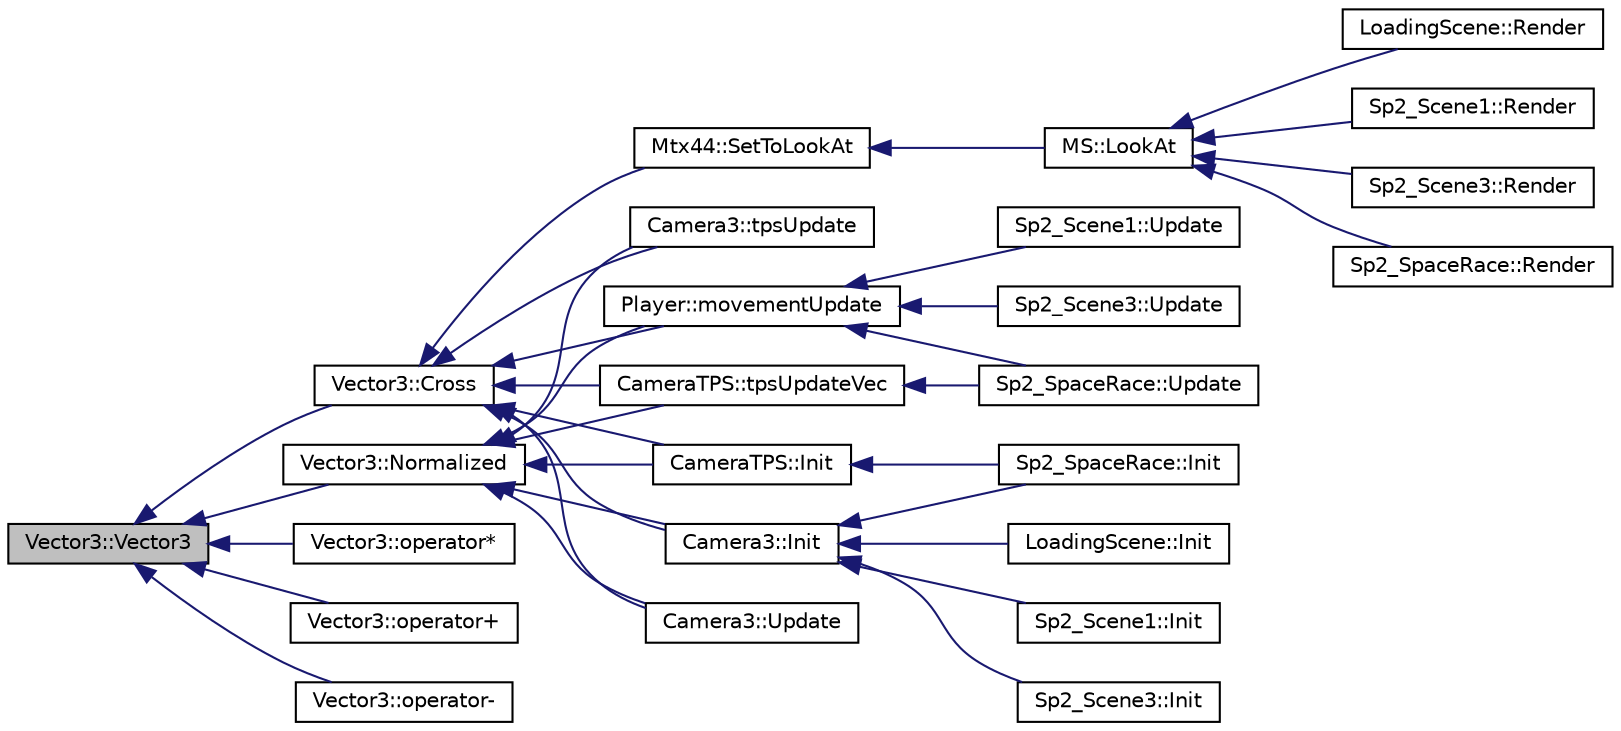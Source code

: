 digraph "Vector3::Vector3"
{
  bgcolor="transparent";
  edge [fontname="Helvetica",fontsize="10",labelfontname="Helvetica",labelfontsize="10"];
  node [fontname="Helvetica",fontsize="10",shape=record];
  rankdir="LR";
  Node1 [label="Vector3::Vector3",height=0.2,width=0.4,color="black", fillcolor="grey75", style="filled", fontcolor="black"];
  Node1 -> Node2 [dir="back",color="midnightblue",fontsize="10",style="solid",fontname="Helvetica"];
  Node2 [label="Vector3::Cross",height=0.2,width=0.4,color="black",URL="$structVector3.html#aa1cdc5357009b47fe585ddd61e263aad",tooltip="Cross product of 2 vectors. "];
  Node2 -> Node3 [dir="back",color="midnightblue",fontsize="10",style="solid",fontname="Helvetica"];
  Node3 [label="Mtx44::SetToLookAt",height=0.2,width=0.4,color="black",URL="$classMtx44.html#a7c3d2d30d9ed5bfca2ba97d0e570930f",tooltip="Set matrix to be a lookat matrix. "];
  Node3 -> Node4 [dir="back",color="midnightblue",fontsize="10",style="solid",fontname="Helvetica"];
  Node4 [label="MS::LookAt",height=0.2,width=0.4,color="black",URL="$classMS.html#a2638cd3249260877cc31329978fb6b38",tooltip="Setup lookat matrix and push to matrix stack. "];
  Node4 -> Node5 [dir="back",color="midnightblue",fontsize="10",style="solid",fontname="Helvetica"];
  Node5 [label="LoadingScene::Render",height=0.2,width=0.4,color="black",URL="$classLoadingScene.html#a20d69f97ec73d55519a3481f32dd804b"];
  Node4 -> Node6 [dir="back",color="midnightblue",fontsize="10",style="solid",fontname="Helvetica"];
  Node6 [label="Sp2_Scene1::Render",height=0.2,width=0.4,color="black",URL="$classSp2__Scene1.html#a5d45996751484538f8f7675a1db98979"];
  Node4 -> Node7 [dir="back",color="midnightblue",fontsize="10",style="solid",fontname="Helvetica"];
  Node7 [label="Sp2_Scene3::Render",height=0.2,width=0.4,color="black",URL="$classSp2__Scene3.html#a2227ee0830c9d5f4ca486cc70b140331"];
  Node4 -> Node8 [dir="back",color="midnightblue",fontsize="10",style="solid",fontname="Helvetica"];
  Node8 [label="Sp2_SpaceRace::Render",height=0.2,width=0.4,color="black",URL="$classSp2__SpaceRace.html#a6e5a16911da0317ddce3175936fb316d"];
  Node2 -> Node9 [dir="back",color="midnightblue",fontsize="10",style="solid",fontname="Helvetica"];
  Node9 [label="Camera3::Init",height=0.2,width=0.4,color="black",URL="$classCamera3.html#a6b57f6672752e8c5dbcfa32d693c17fc"];
  Node9 -> Node10 [dir="back",color="midnightblue",fontsize="10",style="solid",fontname="Helvetica"];
  Node10 [label="LoadingScene::Init",height=0.2,width=0.4,color="black",URL="$classLoadingScene.html#ab58112cfff35f696e5479b5eaf74cbb3"];
  Node9 -> Node11 [dir="back",color="midnightblue",fontsize="10",style="solid",fontname="Helvetica"];
  Node11 [label="Sp2_Scene1::Init",height=0.2,width=0.4,color="black",URL="$classSp2__Scene1.html#a4704d16ad01dec2a8405dd55800dd84b"];
  Node9 -> Node12 [dir="back",color="midnightblue",fontsize="10",style="solid",fontname="Helvetica"];
  Node12 [label="Sp2_Scene3::Init",height=0.2,width=0.4,color="black",URL="$classSp2__Scene3.html#a8f774405ee31eaf42274079a2d0a03ee",tooltip="Init scene with game objects, light and camera positions, properties like light power. Loads OBJ and texture into scene. "];
  Node9 -> Node13 [dir="back",color="midnightblue",fontsize="10",style="solid",fontname="Helvetica"];
  Node13 [label="Sp2_SpaceRace::Init",height=0.2,width=0.4,color="black",URL="$classSp2__SpaceRace.html#a1837e0004994f2e9f885828b7788da27"];
  Node2 -> Node14 [dir="back",color="midnightblue",fontsize="10",style="solid",fontname="Helvetica"];
  Node14 [label="Camera3::Update",height=0.2,width=0.4,color="black",URL="$classCamera3.html#acc5d4103826cda6d20b80a0d35eacdbe"];
  Node2 -> Node15 [dir="back",color="midnightblue",fontsize="10",style="solid",fontname="Helvetica"];
  Node15 [label="Camera3::tpsUpdate",height=0.2,width=0.4,color="black",URL="$classCamera3.html#a00fd1ad6f418951e6d4c303e0b7e7fb0"];
  Node2 -> Node16 [dir="back",color="midnightblue",fontsize="10",style="solid",fontname="Helvetica"];
  Node16 [label="CameraTPS::Init",height=0.2,width=0.4,color="black",URL="$classCameraTPS.html#a3394f9c1704b0b93c07c9e1dc16108ff"];
  Node16 -> Node13 [dir="back",color="midnightblue",fontsize="10",style="solid",fontname="Helvetica"];
  Node2 -> Node17 [dir="back",color="midnightblue",fontsize="10",style="solid",fontname="Helvetica"];
  Node17 [label="CameraTPS::tpsUpdateVec",height=0.2,width=0.4,color="black",URL="$classCameraTPS.html#a743d5fc45867e31a8915e47173d0fcb2"];
  Node17 -> Node18 [dir="back",color="midnightblue",fontsize="10",style="solid",fontname="Helvetica"];
  Node18 [label="Sp2_SpaceRace::Update",height=0.2,width=0.4,color="black",URL="$classSp2__SpaceRace.html#a60fa1a4bdef9cafbb6e6a5fac974ed5d"];
  Node2 -> Node19 [dir="back",color="midnightblue",fontsize="10",style="solid",fontname="Helvetica"];
  Node19 [label="Player::movementUpdate",height=0.2,width=0.4,color="black",URL="$classPlayer.html#a5b057a6cd421a056d2a0694ab00739e7"];
  Node19 -> Node20 [dir="back",color="midnightblue",fontsize="10",style="solid",fontname="Helvetica"];
  Node20 [label="Sp2_Scene1::Update",height=0.2,width=0.4,color="black",URL="$classSp2__Scene1.html#a7a90c62382a446cff0906a7735cbf0e8"];
  Node19 -> Node21 [dir="back",color="midnightblue",fontsize="10",style="solid",fontname="Helvetica"];
  Node21 [label="Sp2_Scene3::Update",height=0.2,width=0.4,color="black",URL="$classSp2__Scene3.html#a14c1432b47104cfefa352b501a6330eb",tooltip="Updates health system, collision, platform, player, camera and enemy behaviours. "];
  Node19 -> Node18 [dir="back",color="midnightblue",fontsize="10",style="solid",fontname="Helvetica"];
  Node1 -> Node22 [dir="back",color="midnightblue",fontsize="10",style="solid",fontname="Helvetica"];
  Node22 [label="Vector3::Normalized",height=0.2,width=0.4,color="black",URL="$structVector3.html#a2da0f00c5529bced69763320dac9c414",tooltip="Return a copy of this vector, normalized. "];
  Node22 -> Node9 [dir="back",color="midnightblue",fontsize="10",style="solid",fontname="Helvetica"];
  Node22 -> Node14 [dir="back",color="midnightblue",fontsize="10",style="solid",fontname="Helvetica"];
  Node22 -> Node15 [dir="back",color="midnightblue",fontsize="10",style="solid",fontname="Helvetica"];
  Node22 -> Node16 [dir="back",color="midnightblue",fontsize="10",style="solid",fontname="Helvetica"];
  Node22 -> Node17 [dir="back",color="midnightblue",fontsize="10",style="solid",fontname="Helvetica"];
  Node22 -> Node19 [dir="back",color="midnightblue",fontsize="10",style="solid",fontname="Helvetica"];
  Node1 -> Node23 [dir="back",color="midnightblue",fontsize="10",style="solid",fontname="Helvetica"];
  Node23 [label="Vector3::operator*",height=0.2,width=0.4,color="black",URL="$structVector3.html#ab8bb1a236776d951a2e43b3ca9448bb2",tooltip="operator* overload for scalar multiplication "];
  Node1 -> Node24 [dir="back",color="midnightblue",fontsize="10",style="solid",fontname="Helvetica"];
  Node24 [label="Vector3::operator+",height=0.2,width=0.4,color="black",URL="$structVector3.html#a90c345c2a67d220a474a6f209102634d",tooltip="operator+ overload for vector addition "];
  Node1 -> Node25 [dir="back",color="midnightblue",fontsize="10",style="solid",fontname="Helvetica"];
  Node25 [label="Vector3::operator-",height=0.2,width=0.4,color="black",URL="$structVector3.html#a224d913ac29766a57a5d7c96eb226b92",tooltip="operator- overload for vector subtraction "];
}
